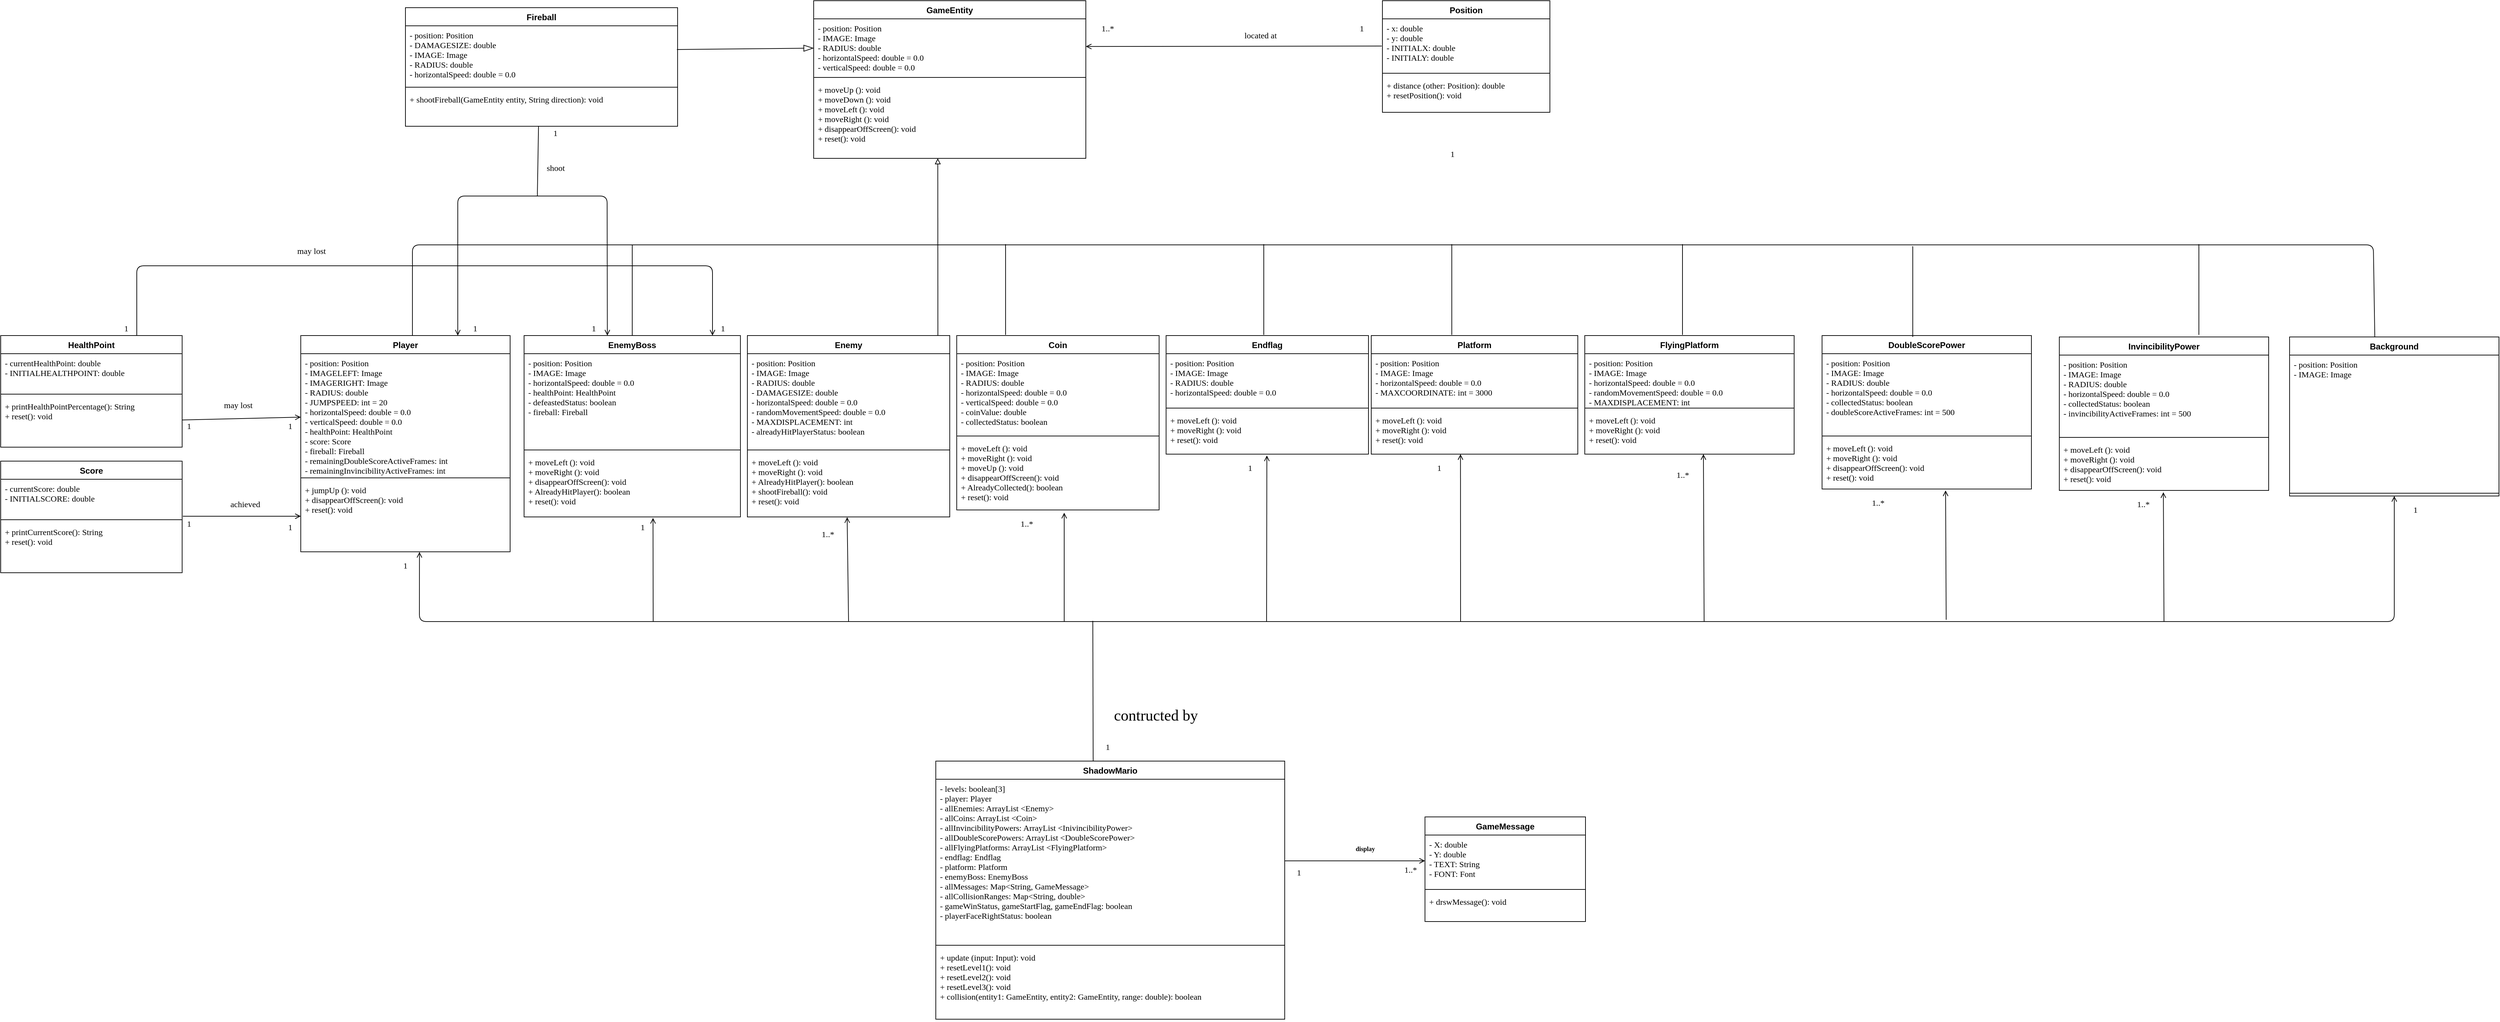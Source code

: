 <mxfile version="14.1.8" type="device"><diagram id="-mJ5YfiWxgJc3OLGMsFp" name="Page-1"><mxGraphModel dx="2632" dy="834" grid="1" gridSize="10" guides="1" tooltips="1" connect="1" arrows="1" fold="1" page="1" pageScale="1" pageWidth="1169" pageHeight="827" math="0" shadow="0"><root><mxCell id="0"/><mxCell id="1" parent="0"/><mxCell id="X6vkYSAIdPkW2gtY7V45-15" value="Player" style="swimlane;fontStyle=1;align=center;verticalAlign=top;childLayout=stackLayout;horizontal=1;startSize=26;horizontalStack=0;resizeParent=1;resizeParentMax=0;resizeLast=0;collapsible=1;marginBottom=0;" vertex="1" parent="1"><mxGeometry x="-20" y="480" width="300" height="310" as="geometry"/></mxCell><mxCell id="X6vkYSAIdPkW2gtY7V45-16" value="- position: Position&#10;- IMAGELEFT: Image&#10;- IMAGERIGHT: Image&#10;- RADIUS: double&#10;- JUMPSPEED: int = 20&#10;- horizontalSpeed: double = 0.0&#10;- verticalSpeed: double = 0.0&#10;- healthPoint: HealthPoint&#10;- score: Score&#10;- fireball: Fireball&#10;- remainingDoubleScoreActiveFrames: int&#10;- remainingInvincibilityActiveFrames: int" style="text;strokeColor=none;fillColor=none;align=left;verticalAlign=top;spacingLeft=4;spacingRight=4;overflow=hidden;rotatable=0;points=[[0,0.5],[1,0.5]];portConstraint=eastwest;fontFamily=Verdana;" vertex="1" parent="X6vkYSAIdPkW2gtY7V45-15"><mxGeometry y="26" width="300" height="174" as="geometry"/></mxCell><mxCell id="X6vkYSAIdPkW2gtY7V45-17" value="" style="line;strokeWidth=1;fillColor=none;align=left;verticalAlign=middle;spacingTop=-1;spacingLeft=3;spacingRight=3;rotatable=0;labelPosition=right;points=[];portConstraint=eastwest;" vertex="1" parent="X6vkYSAIdPkW2gtY7V45-15"><mxGeometry y="200" width="300" height="8" as="geometry"/></mxCell><mxCell id="X6vkYSAIdPkW2gtY7V45-18" value="+ jumpUp (): void&#10;+ disappearOffScreen(): void&#10;+ reset(): void" style="text;strokeColor=none;fillColor=none;align=left;verticalAlign=top;spacingLeft=4;spacingRight=4;overflow=hidden;rotatable=0;points=[[0,0.5],[1,0.5]];portConstraint=eastwest;fontFamily=Verdana;" vertex="1" parent="X6vkYSAIdPkW2gtY7V45-15"><mxGeometry y="208" width="300" height="102" as="geometry"/></mxCell><mxCell id="X6vkYSAIdPkW2gtY7V45-2" value="Position" style="swimlane;fontStyle=1;align=center;verticalAlign=top;childLayout=stackLayout;horizontal=1;startSize=26;horizontalStack=0;resizeParent=1;resizeParentMax=0;resizeLast=0;collapsible=1;marginBottom=0;" vertex="1" parent="1"><mxGeometry x="1530" width="240" height="160" as="geometry"/></mxCell><mxCell id="X6vkYSAIdPkW2gtY7V45-3" value="- x: double&#10;- y: double&#10;- INITIALX: double&#10;- INITIALY: double&#10;" style="text;strokeColor=none;fillColor=none;align=left;verticalAlign=top;spacingLeft=4;spacingRight=4;overflow=hidden;rotatable=0;points=[[0,0.5],[1,0.5]];portConstraint=eastwest;fontFamily=Verdana;" vertex="1" parent="X6vkYSAIdPkW2gtY7V45-2"><mxGeometry y="26" width="240" height="74" as="geometry"/></mxCell><mxCell id="X6vkYSAIdPkW2gtY7V45-4" value="" style="line;strokeWidth=1;fillColor=none;align=left;verticalAlign=middle;spacingTop=-1;spacingLeft=3;spacingRight=3;rotatable=0;labelPosition=right;points=[];portConstraint=eastwest;" vertex="1" parent="X6vkYSAIdPkW2gtY7V45-2"><mxGeometry y="100" width="240" height="8" as="geometry"/></mxCell><mxCell id="X6vkYSAIdPkW2gtY7V45-5" value="+ distance (other: Position): double&#10;+ resetPosition(): void" style="text;strokeColor=none;fillColor=none;align=left;verticalAlign=top;spacingLeft=4;spacingRight=4;overflow=hidden;rotatable=0;points=[[0,0.5],[1,0.5]];portConstraint=eastwest;fontFamily=Verdana;" vertex="1" parent="X6vkYSAIdPkW2gtY7V45-2"><mxGeometry y="108" width="240" height="52" as="geometry"/></mxCell><mxCell id="X6vkYSAIdPkW2gtY7V45-10" value="GameEntity" style="swimlane;fontStyle=1;align=center;verticalAlign=top;childLayout=stackLayout;horizontal=1;startSize=26;horizontalStack=0;resizeParent=1;resizeParentMax=0;resizeLast=0;collapsible=1;marginBottom=0;" vertex="1" parent="1"><mxGeometry x="715" width="390" height="226" as="geometry"/></mxCell><mxCell id="X6vkYSAIdPkW2gtY7V45-11" value="- position: Position&#10;- IMAGE: Image&#10;- RADIUS: double&#10;- horizontalSpeed: double = 0.0&#10;- verticalSpeed: double = 0.0&#10;&#10;" style="text;strokeColor=none;fillColor=none;align=left;verticalAlign=top;spacingLeft=4;spacingRight=4;overflow=hidden;rotatable=0;points=[[0,0.5],[1,0.5]];portConstraint=eastwest;fontFamily=Verdana;" vertex="1" parent="X6vkYSAIdPkW2gtY7V45-10"><mxGeometry y="26" width="390" height="80" as="geometry"/></mxCell><mxCell id="X6vkYSAIdPkW2gtY7V45-12" value="" style="line;strokeWidth=1;fillColor=none;align=left;verticalAlign=middle;spacingTop=-1;spacingLeft=3;spacingRight=3;rotatable=0;labelPosition=right;points=[];portConstraint=eastwest;" vertex="1" parent="X6vkYSAIdPkW2gtY7V45-10"><mxGeometry y="106" width="390" height="8" as="geometry"/></mxCell><mxCell id="X6vkYSAIdPkW2gtY7V45-13" value="+ moveUp (): void&#10;+ moveDown (): void&#10;+ moveLeft (): void&#10;+ moveRight (): void&#10;+ disappearOffScreen(): void&#10;+ reset(): void" style="text;strokeColor=none;fillColor=none;align=left;verticalAlign=top;spacingLeft=4;spacingRight=4;overflow=hidden;rotatable=0;points=[[0,0.5],[1,0.5]];portConstraint=eastwest;fontFamily=Verdana;" vertex="1" parent="X6vkYSAIdPkW2gtY7V45-10"><mxGeometry y="114" width="390" height="112" as="geometry"/></mxCell><mxCell id="X6vkYSAIdPkW2gtY7V45-19" value="Enemy" style="swimlane;fontStyle=1;align=center;verticalAlign=top;childLayout=stackLayout;horizontal=1;startSize=26;horizontalStack=0;resizeParent=1;resizeParentMax=0;resizeLast=0;collapsible=1;marginBottom=0;" vertex="1" parent="1"><mxGeometry x="620" y="480" width="290" height="260" as="geometry"/></mxCell><mxCell id="X6vkYSAIdPkW2gtY7V45-20" value="- position: Position&#10;- IMAGE: Image&#10;- RADIUS: double&#10;- DAMAGESIZE: double&#10;- horizontalSpeed: double = 0.0&#10;- randomMovementSpeed: double = 0.0&#10;- MAXDISPLACEMENT: int&#10;- alreadyHitPlayerStatus: boolean" style="text;strokeColor=none;fillColor=none;align=left;verticalAlign=top;spacingLeft=4;spacingRight=4;overflow=hidden;rotatable=0;points=[[0,0.5],[1,0.5]];portConstraint=eastwest;fontFamily=Verdana;" vertex="1" parent="X6vkYSAIdPkW2gtY7V45-19"><mxGeometry y="26" width="290" height="134" as="geometry"/></mxCell><mxCell id="X6vkYSAIdPkW2gtY7V45-21" value="" style="line;strokeWidth=1;fillColor=none;align=left;verticalAlign=middle;spacingTop=-1;spacingLeft=3;spacingRight=3;rotatable=0;labelPosition=right;points=[];portConstraint=eastwest;" vertex="1" parent="X6vkYSAIdPkW2gtY7V45-19"><mxGeometry y="160" width="290" height="8" as="geometry"/></mxCell><mxCell id="X6vkYSAIdPkW2gtY7V45-22" value="+ moveLeft (): void&#10;+ moveRight (): void&#10;+ AlreadyHitPlayer(): boolean&#10;+ shootFireball(): void&#10;+ reset(): void" style="text;strokeColor=none;fillColor=none;align=left;verticalAlign=top;spacingLeft=4;spacingRight=4;overflow=hidden;rotatable=0;points=[[0,0.5],[1,0.5]];portConstraint=eastwest;fontFamily=Verdana;" vertex="1" parent="X6vkYSAIdPkW2gtY7V45-19"><mxGeometry y="168" width="290" height="92" as="geometry"/></mxCell><mxCell id="X6vkYSAIdPkW2gtY7V45-26" value="ShadowMario" style="swimlane;fontStyle=1;align=center;verticalAlign=top;childLayout=stackLayout;horizontal=1;startSize=26;horizontalStack=0;resizeParent=1;resizeParentMax=0;resizeLast=0;collapsible=1;marginBottom=0;" vertex="1" parent="1"><mxGeometry x="890" y="1090" width="500" height="370" as="geometry"/></mxCell><mxCell id="X6vkYSAIdPkW2gtY7V45-27" value="- levels: boolean[3]&#10;- player: Player&#10;- allEnemies: ArrayList &lt;Enemy&gt;&#10;- allCoins: ArrayList &lt;Coin&gt;&#10;- allInvincibilityPowers: ArrayList &lt;InivincibilityPower&gt;&#10;- allDoubleScorePowers: ArrayList &lt;DoubleScorePower&gt;&#10;- allFlyingPlatforms: ArrayList &lt;FlyingPlatform&gt;&#10;- endflag: Endflag&#10;- platform: Platform&#10;- enemyBoss: EnemyBoss&#10;- allMessages: Map&lt;String, GameMessage&gt;&#10;- allCollisionRanges: Map&lt;String, double&gt;&#10;- gameWinStatus, gameStartFlag, gameEndFlag: boolean&#10;- playerFaceRightStatus: boolean&#10;&#10;" style="text;strokeColor=none;fillColor=none;align=left;verticalAlign=top;spacingLeft=4;spacingRight=4;overflow=hidden;rotatable=0;points=[[0,0.5],[1,0.5]];portConstraint=eastwest;fontFamily=Verdana;" vertex="1" parent="X6vkYSAIdPkW2gtY7V45-26"><mxGeometry y="26" width="500" height="234" as="geometry"/></mxCell><mxCell id="X6vkYSAIdPkW2gtY7V45-28" value="" style="line;strokeWidth=1;fillColor=none;align=left;verticalAlign=middle;spacingTop=-1;spacingLeft=3;spacingRight=3;rotatable=0;labelPosition=right;points=[];portConstraint=eastwest;" vertex="1" parent="X6vkYSAIdPkW2gtY7V45-26"><mxGeometry y="260" width="500" height="8" as="geometry"/></mxCell><mxCell id="X6vkYSAIdPkW2gtY7V45-29" value="+ update (input: Input): void&#10;+ resetLevel1(): void&#10;+ resetLevel2(): void&#10;+ resetLevel3(): void&#10;+ collision(entity1: GameEntity, entity2: GameEntity, range: double): boolean" style="text;strokeColor=none;fillColor=none;align=left;verticalAlign=top;spacingLeft=4;spacingRight=4;overflow=hidden;rotatable=0;points=[[0,0.5],[1,0.5]];portConstraint=eastwest;fontFamily=Verdana;" vertex="1" parent="X6vkYSAIdPkW2gtY7V45-26"><mxGeometry y="268" width="500" height="102" as="geometry"/></mxCell><mxCell id="X6vkYSAIdPkW2gtY7V45-40" value="located at" style="text;html=1;align=center;verticalAlign=middle;resizable=0;points=[];autosize=1;fontFamily=Verdana;" vertex="1" parent="1"><mxGeometry x="1320" y="40" width="70" height="20" as="geometry"/></mxCell><mxCell id="X6vkYSAIdPkW2gtY7V45-46" value="" style="group" vertex="1" connectable="0" parent="1"><mxGeometry x="715" y="745" width="49" height="30" as="geometry"/></mxCell><mxCell id="X6vkYSAIdPkW2gtY7V45-45" value="1..*" style="text;html=1;align=center;verticalAlign=middle;resizable=0;points=[];autosize=1;fontFamily=Verdana;" vertex="1" parent="X6vkYSAIdPkW2gtY7V45-46"><mxGeometry y="10" width="40" height="20" as="geometry"/></mxCell><mxCell id="X6vkYSAIdPkW2gtY7V45-47" value="contructed by" style="text;html=1;align=center;verticalAlign=middle;resizable=0;points=[];autosize=1;fontFamily=Verdana;fontSize=22;" vertex="1" parent="1"><mxGeometry x="1120" y="1010" width="170" height="30" as="geometry"/></mxCell><mxCell id="X6vkYSAIdPkW2gtY7V45-48" value="Coin" style="swimlane;fontStyle=1;align=center;verticalAlign=top;childLayout=stackLayout;horizontal=1;startSize=26;horizontalStack=0;resizeParent=1;resizeParentMax=0;resizeLast=0;collapsible=1;marginBottom=0;" vertex="1" parent="1"><mxGeometry x="920" y="480" width="290" height="250" as="geometry"/></mxCell><mxCell id="X6vkYSAIdPkW2gtY7V45-49" value="- position: Position&#10;- IMAGE: Image&#10;- RADIUS: double&#10;- horizontalSpeed: double = 0.0&#10;- verticalSpeed: double = 0.0&#10;- coinValue: double&#10;- collectedStatus: boolean" style="text;strokeColor=none;fillColor=none;align=left;verticalAlign=top;spacingLeft=4;spacingRight=4;overflow=hidden;rotatable=0;points=[[0,0.5],[1,0.5]];portConstraint=eastwest;fontFamily=Verdana;" vertex="1" parent="X6vkYSAIdPkW2gtY7V45-48"><mxGeometry y="26" width="290" height="114" as="geometry"/></mxCell><mxCell id="X6vkYSAIdPkW2gtY7V45-50" value="" style="line;strokeWidth=1;fillColor=none;align=left;verticalAlign=middle;spacingTop=-1;spacingLeft=3;spacingRight=3;rotatable=0;labelPosition=right;points=[];portConstraint=eastwest;" vertex="1" parent="X6vkYSAIdPkW2gtY7V45-48"><mxGeometry y="140" width="290" height="8" as="geometry"/></mxCell><mxCell id="X6vkYSAIdPkW2gtY7V45-51" value="+ moveLeft (): void&#10;+ moveRight (): void&#10;+ moveUp (): void&#10;+ disappearOffScreen(): void&#10;+ AlreadyCollected(): boolean&#10;+ reset(): void" style="text;strokeColor=none;fillColor=none;align=left;verticalAlign=top;spacingLeft=4;spacingRight=4;overflow=hidden;rotatable=0;points=[[0,0.5],[1,0.5]];portConstraint=eastwest;fontFamily=Verdana;" vertex="1" parent="X6vkYSAIdPkW2gtY7V45-48"><mxGeometry y="148" width="290" height="102" as="geometry"/></mxCell><mxCell id="X6vkYSAIdPkW2gtY7V45-14" value="" style="endArrow=open;html=1;fontFamily=Verdana;horizontal=1;endFill=0;startArrow=none;startFill=0;" edge="1" parent="1" target="X6vkYSAIdPkW2gtY7V45-11"><mxGeometry width="50" height="50" relative="1" as="geometry"><mxPoint x="1529" y="65" as="sourcePoint"/><mxPoint x="1159" y="360" as="targetPoint"/></mxGeometry></mxCell><mxCell id="X6vkYSAIdPkW2gtY7V45-53" value="Endflag" style="swimlane;fontStyle=1;align=center;verticalAlign=top;childLayout=stackLayout;horizontal=1;startSize=26;horizontalStack=0;resizeParent=1;resizeParentMax=0;resizeLast=0;collapsible=1;marginBottom=0;" vertex="1" parent="1"><mxGeometry x="1220" y="480" width="290" height="170" as="geometry"/></mxCell><mxCell id="X6vkYSAIdPkW2gtY7V45-54" value="- position: Position&#10;- IMAGE: Image&#10;- RADIUS: double&#10;- horizontalSpeed: double = 0.0" style="text;strokeColor=none;fillColor=none;align=left;verticalAlign=top;spacingLeft=4;spacingRight=4;overflow=hidden;rotatable=0;points=[[0,0.5],[1,0.5]];portConstraint=eastwest;fontFamily=Verdana;" vertex="1" parent="X6vkYSAIdPkW2gtY7V45-53"><mxGeometry y="26" width="290" height="74" as="geometry"/></mxCell><mxCell id="X6vkYSAIdPkW2gtY7V45-55" value="" style="line;strokeWidth=1;fillColor=none;align=left;verticalAlign=middle;spacingTop=-1;spacingLeft=3;spacingRight=3;rotatable=0;labelPosition=right;points=[];portConstraint=eastwest;" vertex="1" parent="X6vkYSAIdPkW2gtY7V45-53"><mxGeometry y="100" width="290" height="8" as="geometry"/></mxCell><mxCell id="X6vkYSAIdPkW2gtY7V45-56" value="+ moveLeft (): void&#10;+ moveRight (): void&#10;+ reset(): void" style="text;strokeColor=none;fillColor=none;align=left;verticalAlign=top;spacingLeft=4;spacingRight=4;overflow=hidden;rotatable=0;points=[[0,0.5],[1,0.5]];portConstraint=eastwest;fontFamily=Verdana;" vertex="1" parent="X6vkYSAIdPkW2gtY7V45-53"><mxGeometry y="108" width="290" height="62" as="geometry"/></mxCell><mxCell id="X6vkYSAIdPkW2gtY7V45-58" value="Platform" style="swimlane;fontStyle=1;align=center;verticalAlign=top;childLayout=stackLayout;horizontal=1;startSize=26;horizontalStack=0;resizeParent=1;resizeParentMax=0;resizeLast=0;collapsible=1;marginBottom=0;" vertex="1" parent="1"><mxGeometry x="1514" y="480" width="296" height="170" as="geometry"/></mxCell><mxCell id="X6vkYSAIdPkW2gtY7V45-59" value="- position: Position&#10;- IMAGE: Image&#10;- horizontalSpeed: double = 0.0&#10;- MAXCOORDINATE: int = 3000&#10;" style="text;strokeColor=none;fillColor=none;align=left;verticalAlign=top;spacingLeft=4;spacingRight=4;overflow=hidden;rotatable=0;points=[[0,0.5],[1,0.5]];portConstraint=eastwest;fontFamily=Verdana;" vertex="1" parent="X6vkYSAIdPkW2gtY7V45-58"><mxGeometry y="26" width="296" height="74" as="geometry"/></mxCell><mxCell id="X6vkYSAIdPkW2gtY7V45-60" value="" style="line;strokeWidth=1;fillColor=none;align=left;verticalAlign=middle;spacingTop=-1;spacingLeft=3;spacingRight=3;rotatable=0;labelPosition=right;points=[];portConstraint=eastwest;" vertex="1" parent="X6vkYSAIdPkW2gtY7V45-58"><mxGeometry y="100" width="296" height="8" as="geometry"/></mxCell><mxCell id="X6vkYSAIdPkW2gtY7V45-61" value="+ moveLeft (): void&#10;+ moveRight (): void&#10;+ reset(): void" style="text;strokeColor=none;fillColor=none;align=left;verticalAlign=top;spacingLeft=4;spacingRight=4;overflow=hidden;rotatable=0;points=[[0,0.5],[1,0.5]];portConstraint=eastwest;fontFamily=Verdana;" vertex="1" parent="X6vkYSAIdPkW2gtY7V45-58"><mxGeometry y="108" width="296" height="62" as="geometry"/></mxCell><mxCell id="X6vkYSAIdPkW2gtY7V45-64" value="FlyingPlatform" style="swimlane;fontStyle=1;align=center;verticalAlign=top;childLayout=stackLayout;horizontal=1;startSize=26;horizontalStack=0;resizeParent=1;resizeParentMax=0;resizeLast=0;collapsible=1;marginBottom=0;" vertex="1" parent="1"><mxGeometry x="1820" y="480" width="300" height="170" as="geometry"/></mxCell><mxCell id="X6vkYSAIdPkW2gtY7V45-65" value="- position: Position&#10;- IMAGE: Image&#10;- horizontalSpeed: double = 0.0&#10;- randomMovementSpeed: double = 0.0&#10;- MAXDISPLACEMENT: int" style="text;strokeColor=none;fillColor=none;align=left;verticalAlign=top;spacingLeft=4;spacingRight=4;overflow=hidden;rotatable=0;points=[[0,0.5],[1,0.5]];portConstraint=eastwest;fontFamily=Verdana;" vertex="1" parent="X6vkYSAIdPkW2gtY7V45-64"><mxGeometry y="26" width="300" height="74" as="geometry"/></mxCell><mxCell id="X6vkYSAIdPkW2gtY7V45-66" value="" style="line;strokeWidth=1;fillColor=none;align=left;verticalAlign=middle;spacingTop=-1;spacingLeft=3;spacingRight=3;rotatable=0;labelPosition=right;points=[];portConstraint=eastwest;" vertex="1" parent="X6vkYSAIdPkW2gtY7V45-64"><mxGeometry y="100" width="300" height="8" as="geometry"/></mxCell><mxCell id="X6vkYSAIdPkW2gtY7V45-67" value="+ moveLeft (): void&#10;+ moveRight (): void&#10;+ reset(): void" style="text;strokeColor=none;fillColor=none;align=left;verticalAlign=top;spacingLeft=4;spacingRight=4;overflow=hidden;rotatable=0;points=[[0,0.5],[1,0.5]];portConstraint=eastwest;fontFamily=Verdana;" vertex="1" parent="X6vkYSAIdPkW2gtY7V45-64"><mxGeometry y="108" width="300" height="62" as="geometry"/></mxCell><mxCell id="X6vkYSAIdPkW2gtY7V45-70" value="" style="endArrow=open;html=1;fontFamily=Verdana;endFill=0;" edge="1" parent="1"><mxGeometry width="50" height="50" relative="1" as="geometry"><mxPoint x="1074" y="890" as="sourcePoint"/><mxPoint x="1074" y="734" as="targetPoint"/></mxGeometry></mxCell><mxCell id="X6vkYSAIdPkW2gtY7V45-71" value="" style="group" vertex="1" connectable="0" parent="1"><mxGeometry x="1000" y="730" width="49" height="30" as="geometry"/></mxCell><mxCell id="X6vkYSAIdPkW2gtY7V45-73" value="1..*" style="text;html=1;align=center;verticalAlign=middle;resizable=0;points=[];autosize=1;fontFamily=Verdana;" vertex="1" parent="X6vkYSAIdPkW2gtY7V45-71"><mxGeometry y="10" width="40" height="20" as="geometry"/></mxCell><mxCell id="X6vkYSAIdPkW2gtY7V45-74" value="" style="endArrow=open;html=1;fontFamily=Verdana;endFill=0;entryX=0.498;entryY=1.03;entryDx=0;entryDy=0;entryPerimeter=0;" edge="1" parent="1" target="X6vkYSAIdPkW2gtY7V45-56"><mxGeometry width="50" height="50" relative="1" as="geometry"><mxPoint x="1364" y="890" as="sourcePoint"/><mxPoint x="1076.5" y="672.55" as="targetPoint"/></mxGeometry></mxCell><mxCell id="X6vkYSAIdPkW2gtY7V45-75" value="" style="group" vertex="1" connectable="0" parent="1"><mxGeometry x="1320" y="650" width="49" height="30" as="geometry"/></mxCell><mxCell id="X6vkYSAIdPkW2gtY7V45-76" value="1" style="text;html=1;align=center;verticalAlign=middle;resizable=0;points=[];autosize=1;fontFamily=Verdana;" vertex="1" parent="X6vkYSAIdPkW2gtY7V45-75"><mxGeometry x="10" y="10" width="20" height="20" as="geometry"/></mxCell><mxCell id="X6vkYSAIdPkW2gtY7V45-77" value="" style="endArrow=open;html=1;fontFamily=Verdana;endFill=0;entryX=0.432;entryY=1;entryDx=0;entryDy=0;entryPerimeter=0;" edge="1" parent="1" target="X6vkYSAIdPkW2gtY7V45-61"><mxGeometry width="50" height="50" relative="1" as="geometry"><mxPoint x="1642" y="890" as="sourcePoint"/><mxPoint x="1630" y="640" as="targetPoint"/></mxGeometry></mxCell><mxCell id="X6vkYSAIdPkW2gtY7V45-78" value="" style="group" vertex="1" connectable="0" parent="1"><mxGeometry x="1591" y="650" width="49" height="30" as="geometry"/></mxCell><mxCell id="X6vkYSAIdPkW2gtY7V45-79" value="1" style="text;html=1;align=center;verticalAlign=middle;resizable=0;points=[];autosize=1;fontFamily=Verdana;" vertex="1" parent="X6vkYSAIdPkW2gtY7V45-78"><mxGeometry x="10" y="10" width="20" height="20" as="geometry"/></mxCell><mxCell id="X6vkYSAIdPkW2gtY7V45-81" value="" style="group" vertex="1" connectable="0" parent="1"><mxGeometry x="1940" y="660" width="49" height="30" as="geometry"/></mxCell><mxCell id="X6vkYSAIdPkW2gtY7V45-82" value="1..*" style="text;html=1;align=center;verticalAlign=middle;resizable=0;points=[];autosize=1;fontFamily=Verdana;" vertex="1" parent="X6vkYSAIdPkW2gtY7V45-81"><mxGeometry y="10" width="40" height="20" as="geometry"/></mxCell><mxCell id="X6vkYSAIdPkW2gtY7V45-83" value="HealthPoint" style="swimlane;fontStyle=1;align=center;verticalAlign=top;childLayout=stackLayout;horizontal=1;startSize=26;horizontalStack=0;resizeParent=1;resizeParentMax=0;resizeLast=0;collapsible=1;marginBottom=0;" vertex="1" parent="1"><mxGeometry x="-450" y="480" width="260" height="160" as="geometry"/></mxCell><mxCell id="X6vkYSAIdPkW2gtY7V45-84" value="- currentHealthPoint: double&#10;- INITIALHEALTHPOINT: double" style="text;strokeColor=none;fillColor=none;align=left;verticalAlign=top;spacingLeft=4;spacingRight=4;overflow=hidden;rotatable=0;points=[[0,0.5],[1,0.5]];portConstraint=eastwest;fontFamily=Verdana;" vertex="1" parent="X6vkYSAIdPkW2gtY7V45-83"><mxGeometry y="26" width="260" height="54" as="geometry"/></mxCell><mxCell id="X6vkYSAIdPkW2gtY7V45-85" value="" style="line;strokeWidth=1;fillColor=none;align=left;verticalAlign=middle;spacingTop=-1;spacingLeft=3;spacingRight=3;rotatable=0;labelPosition=right;points=[];portConstraint=eastwest;" vertex="1" parent="X6vkYSAIdPkW2gtY7V45-83"><mxGeometry y="80" width="260" height="8" as="geometry"/></mxCell><mxCell id="X6vkYSAIdPkW2gtY7V45-86" value="+ printHealthPointPercentage(): String&#10;+ reset(): void" style="text;strokeColor=none;fillColor=none;align=left;verticalAlign=top;spacingLeft=4;spacingRight=4;overflow=hidden;rotatable=0;points=[[0,0.5],[1,0.5]];portConstraint=eastwest;fontFamily=Verdana;" vertex="1" parent="X6vkYSAIdPkW2gtY7V45-83"><mxGeometry y="88" width="260" height="72" as="geometry"/></mxCell><mxCell id="X6vkYSAIdPkW2gtY7V45-87" value="" style="endArrow=open;html=1;fontFamily=Verdana;horizontal=1;endFill=0;startArrow=none;startFill=0;" edge="1" parent="1" source="X6vkYSAIdPkW2gtY7V45-86"><mxGeometry width="50" height="50" relative="1" as="geometry"><mxPoint x="-178" y="593" as="sourcePoint"/><mxPoint x="-20" y="597" as="targetPoint"/></mxGeometry></mxCell><mxCell id="X6vkYSAIdPkW2gtY7V45-42" value="1" style="text;html=1;strokeColor=none;fillColor=none;align=center;verticalAlign=middle;whiteSpace=wrap;rounded=0;fontFamily=Verdana;" vertex="1" parent="1"><mxGeometry x="110" y="800" width="40" height="20" as="geometry"/></mxCell><mxCell id="X6vkYSAIdPkW2gtY7V45-88" value="1" style="text;html=1;strokeColor=none;fillColor=none;align=center;verticalAlign=middle;whiteSpace=wrap;rounded=0;fontFamily=Verdana;" vertex="1" parent="1"><mxGeometry x="-200" y="600" width="40" height="20" as="geometry"/></mxCell><mxCell id="X6vkYSAIdPkW2gtY7V45-89" value="1" style="text;html=1;strokeColor=none;fillColor=none;align=center;verticalAlign=middle;whiteSpace=wrap;rounded=0;fontFamily=Verdana;" vertex="1" parent="1"><mxGeometry x="-55" y="600" width="40" height="20" as="geometry"/></mxCell><mxCell id="X6vkYSAIdPkW2gtY7V45-91" value="achieved" style="text;html=1;align=center;verticalAlign=middle;resizable=0;points=[];autosize=1;fontFamily=Verdana;" vertex="1" parent="1"><mxGeometry x="-135" y="712" width="70" height="20" as="geometry"/></mxCell><mxCell id="X6vkYSAIdPkW2gtY7V45-92" value="Score" style="swimlane;fontStyle=1;align=center;verticalAlign=top;childLayout=stackLayout;horizontal=1;startSize=26;horizontalStack=0;resizeParent=1;resizeParentMax=0;resizeLast=0;collapsible=1;marginBottom=0;" vertex="1" parent="1"><mxGeometry x="-450" y="660" width="260" height="160" as="geometry"/></mxCell><mxCell id="X6vkYSAIdPkW2gtY7V45-93" value="- currentScore: double&#10;- INITIALSCORE: double" style="text;strokeColor=none;fillColor=none;align=left;verticalAlign=top;spacingLeft=4;spacingRight=4;overflow=hidden;rotatable=0;points=[[0,0.5],[1,0.5]];portConstraint=eastwest;fontFamily=Verdana;" vertex="1" parent="X6vkYSAIdPkW2gtY7V45-92"><mxGeometry y="26" width="260" height="54" as="geometry"/></mxCell><mxCell id="X6vkYSAIdPkW2gtY7V45-94" value="" style="line;strokeWidth=1;fillColor=none;align=left;verticalAlign=middle;spacingTop=-1;spacingLeft=3;spacingRight=3;rotatable=0;labelPosition=right;points=[];portConstraint=eastwest;" vertex="1" parent="X6vkYSAIdPkW2gtY7V45-92"><mxGeometry y="80" width="260" height="8" as="geometry"/></mxCell><mxCell id="X6vkYSAIdPkW2gtY7V45-95" value="+ printCurrentScore(): String&#10;+ reset(): void" style="text;strokeColor=none;fillColor=none;align=left;verticalAlign=top;spacingLeft=4;spacingRight=4;overflow=hidden;rotatable=0;points=[[0,0.5],[1,0.5]];portConstraint=eastwest;fontFamily=Verdana;" vertex="1" parent="X6vkYSAIdPkW2gtY7V45-92"><mxGeometry y="88" width="260" height="72" as="geometry"/></mxCell><mxCell id="X6vkYSAIdPkW2gtY7V45-97" value="1" style="text;html=1;strokeColor=none;fillColor=none;align=center;verticalAlign=middle;whiteSpace=wrap;rounded=0;fontFamily=Verdana;" vertex="1" parent="1"><mxGeometry x="-200" y="740" width="40" height="20" as="geometry"/></mxCell><mxCell id="X6vkYSAIdPkW2gtY7V45-99" value="EnemyBoss" style="swimlane;fontStyle=1;align=center;verticalAlign=top;childLayout=stackLayout;horizontal=1;startSize=26;horizontalStack=0;resizeParent=1;resizeParentMax=0;resizeLast=0;collapsible=1;marginBottom=0;" vertex="1" parent="1"><mxGeometry x="300" y="480" width="310" height="260" as="geometry"/></mxCell><mxCell id="X6vkYSAIdPkW2gtY7V45-100" value="- position: Position&#10;- IMAGE: Image&#10;- horizontalSpeed: double = 0.0&#10;- healthPoint: HealthPoint&#10;- defeastedStatus: boolean&#10;- fireball: Fireball" style="text;strokeColor=none;fillColor=none;align=left;verticalAlign=top;spacingLeft=4;spacingRight=4;overflow=hidden;rotatable=0;points=[[0,0.5],[1,0.5]];portConstraint=eastwest;fontFamily=Verdana;" vertex="1" parent="X6vkYSAIdPkW2gtY7V45-99"><mxGeometry y="26" width="310" height="134" as="geometry"/></mxCell><mxCell id="X6vkYSAIdPkW2gtY7V45-101" value="" style="line;strokeWidth=1;fillColor=none;align=left;verticalAlign=middle;spacingTop=-1;spacingLeft=3;spacingRight=3;rotatable=0;labelPosition=right;points=[];portConstraint=eastwest;" vertex="1" parent="X6vkYSAIdPkW2gtY7V45-99"><mxGeometry y="160" width="310" height="8" as="geometry"/></mxCell><mxCell id="X6vkYSAIdPkW2gtY7V45-102" value="+ moveLeft (): void&#10;+ moveRight (): void&#10;+ disappearOffScreen(): void&#10;+ AlreadyHitPlayer(): boolean&#10;+ reset(): void" style="text;strokeColor=none;fillColor=none;align=left;verticalAlign=top;spacingLeft=4;spacingRight=4;overflow=hidden;rotatable=0;points=[[0,0.5],[1,0.5]];portConstraint=eastwest;fontFamily=Verdana;" vertex="1" parent="X6vkYSAIdPkW2gtY7V45-99"><mxGeometry y="168" width="310" height="92" as="geometry"/></mxCell><mxCell id="X6vkYSAIdPkW2gtY7V45-109" value="" style="endArrow=open;html=1;fontFamily=Verdana;entryX=0.596;entryY=1.015;entryDx=0;entryDy=0;entryPerimeter=0;endFill=0;" edge="1" parent="1" target="X6vkYSAIdPkW2gtY7V45-102"><mxGeometry width="50" height="50" relative="1" as="geometry"><mxPoint x="485" y="890" as="sourcePoint"/><mxPoint x="570" y="660" as="targetPoint"/></mxGeometry></mxCell><mxCell id="X6vkYSAIdPkW2gtY7V45-110" value="1" style="text;html=1;strokeColor=none;fillColor=none;align=center;verticalAlign=middle;whiteSpace=wrap;rounded=0;fontFamily=Verdana;" vertex="1" parent="1"><mxGeometry x="450" y="745" width="40" height="20" as="geometry"/></mxCell><mxCell id="X6vkYSAIdPkW2gtY7V45-112" value="" style="endArrow=open;html=1;fontFamily=Verdana;horizontal=1;endFill=0;startArrow=none;startFill=0;entryX=0.385;entryY=0;entryDx=0;entryDy=0;entryPerimeter=0;strokeWidth=1;" edge="1" parent="1" target="X6vkYSAIdPkW2gtY7V45-99"><mxGeometry width="50" height="50" relative="1" as="geometry"><mxPoint x="320" y="280" as="sourcePoint"/><mxPoint x="180" y="490" as="targetPoint"/><Array as="points"><mxPoint x="419" y="280"/></Array></mxGeometry></mxCell><mxCell id="X6vkYSAIdPkW2gtY7V45-120" value="" style="endArrow=open;html=1;fontFamily=Verdana;horizontal=1;endFill=0;startArrow=none;startFill=0;exitX=0.75;exitY=0;exitDx=0;exitDy=0;" edge="1" parent="1" source="X6vkYSAIdPkW2gtY7V45-83"><mxGeometry width="50" height="50" relative="1" as="geometry"><mxPoint x="-100.26" y="461.134" as="sourcePoint"/><mxPoint x="570" y="480" as="targetPoint"/><Array as="points"><mxPoint x="-255" y="380"/><mxPoint x="570" y="380"/></Array></mxGeometry></mxCell><mxCell id="X6vkYSAIdPkW2gtY7V45-121" value="1" style="text;html=1;strokeColor=none;fillColor=none;align=center;verticalAlign=middle;whiteSpace=wrap;rounded=0;fontFamily=Verdana;" vertex="1" parent="1"><mxGeometry x="-290" y="460" width="40" height="20" as="geometry"/></mxCell><mxCell id="X6vkYSAIdPkW2gtY7V45-123" value="DoubleScorePower" style="swimlane;fontStyle=1;align=center;verticalAlign=top;childLayout=stackLayout;horizontal=1;startSize=26;horizontalStack=0;resizeParent=1;resizeParentMax=0;resizeLast=0;collapsible=1;marginBottom=0;" vertex="1" parent="1"><mxGeometry x="2160" y="480" width="300" height="220" as="geometry"/></mxCell><mxCell id="X6vkYSAIdPkW2gtY7V45-124" value="- position: Position&#10;- IMAGE: Image&#10;- RADIUS: double&#10;- horizontalSpeed: double = 0.0&#10;- collectedStatus: boolean&#10;- doubleScoreActiveFrames: int = 500" style="text;strokeColor=none;fillColor=none;align=left;verticalAlign=top;spacingLeft=4;spacingRight=4;overflow=hidden;rotatable=0;points=[[0,0.5],[1,0.5]];portConstraint=eastwest;fontFamily=Verdana;" vertex="1" parent="X6vkYSAIdPkW2gtY7V45-123"><mxGeometry y="26" width="300" height="114" as="geometry"/></mxCell><mxCell id="X6vkYSAIdPkW2gtY7V45-125" value="" style="line;strokeWidth=1;fillColor=none;align=left;verticalAlign=middle;spacingTop=-1;spacingLeft=3;spacingRight=3;rotatable=0;labelPosition=right;points=[];portConstraint=eastwest;" vertex="1" parent="X6vkYSAIdPkW2gtY7V45-123"><mxGeometry y="140" width="300" height="8" as="geometry"/></mxCell><mxCell id="X6vkYSAIdPkW2gtY7V45-126" value="+ moveLeft (): void&#10;+ moveRight (): void&#10;+ disappearOffScreen(): void&#10;+ reset(): void" style="text;strokeColor=none;fillColor=none;align=left;verticalAlign=top;spacingLeft=4;spacingRight=4;overflow=hidden;rotatable=0;points=[[0,0.5],[1,0.5]];portConstraint=eastwest;fontFamily=Verdana;" vertex="1" parent="X6vkYSAIdPkW2gtY7V45-123"><mxGeometry y="148" width="300" height="72" as="geometry"/></mxCell><mxCell id="X6vkYSAIdPkW2gtY7V45-127" value="InvincibilityPower" style="swimlane;fontStyle=1;align=center;verticalAlign=top;childLayout=stackLayout;horizontal=1;startSize=26;horizontalStack=0;resizeParent=1;resizeParentMax=0;resizeLast=0;collapsible=1;marginBottom=0;" vertex="1" parent="1"><mxGeometry x="2500" y="482" width="300" height="220" as="geometry"/></mxCell><mxCell id="X6vkYSAIdPkW2gtY7V45-128" value="- position: Position&#10;- IMAGE: Image&#10;- RADIUS: double&#10;- horizontalSpeed: double = 0.0&#10;- collectedStatus: boolean&#10;- invincibilityActiveFrames: int = 500&#10;" style="text;strokeColor=none;fillColor=none;align=left;verticalAlign=top;spacingLeft=4;spacingRight=4;overflow=hidden;rotatable=0;points=[[0,0.5],[1,0.5]];portConstraint=eastwest;fontFamily=Verdana;" vertex="1" parent="X6vkYSAIdPkW2gtY7V45-127"><mxGeometry y="26" width="300" height="114" as="geometry"/></mxCell><mxCell id="X6vkYSAIdPkW2gtY7V45-129" value="" style="line;strokeWidth=1;fillColor=none;align=left;verticalAlign=middle;spacingTop=-1;spacingLeft=3;spacingRight=3;rotatable=0;labelPosition=right;points=[];portConstraint=eastwest;" vertex="1" parent="X6vkYSAIdPkW2gtY7V45-127"><mxGeometry y="140" width="300" height="8" as="geometry"/></mxCell><mxCell id="X6vkYSAIdPkW2gtY7V45-130" value="+ moveLeft (): void&#10;+ moveRight (): void&#10;+ disappearOffScreen(): void&#10;+ reset(): void" style="text;strokeColor=none;fillColor=none;align=left;verticalAlign=top;spacingLeft=4;spacingRight=4;overflow=hidden;rotatable=0;points=[[0,0.5],[1,0.5]];portConstraint=eastwest;fontFamily=Verdana;" vertex="1" parent="X6vkYSAIdPkW2gtY7V45-127"><mxGeometry y="148" width="300" height="72" as="geometry"/></mxCell><mxCell id="X6vkYSAIdPkW2gtY7V45-134" value="" style="endArrow=open;html=1;fontFamily=Verdana;endFill=0;entryX=0.497;entryY=1.036;entryDx=0;entryDy=0;entryPerimeter=0;" edge="1" parent="1" target="X6vkYSAIdPkW2gtY7V45-130"><mxGeometry width="50" height="50" relative="1" as="geometry"><mxPoint x="2650" y="890" as="sourcePoint"/><mxPoint x="2253.1" y="685" as="targetPoint"/></mxGeometry></mxCell><mxCell id="X6vkYSAIdPkW2gtY7V45-135" value="" style="group" vertex="1" connectable="0" parent="1"><mxGeometry x="2220" y="700" width="49" height="30" as="geometry"/></mxCell><mxCell id="X6vkYSAIdPkW2gtY7V45-136" value="1..*" style="text;html=1;align=center;verticalAlign=middle;resizable=0;points=[];autosize=1;fontFamily=Verdana;" vertex="1" parent="X6vkYSAIdPkW2gtY7V45-135"><mxGeometry y="10" width="40" height="20" as="geometry"/></mxCell><mxCell id="X6vkYSAIdPkW2gtY7V45-137" value="" style="group" vertex="1" connectable="0" parent="1"><mxGeometry x="2600" y="702" width="49" height="30" as="geometry"/></mxCell><mxCell id="X6vkYSAIdPkW2gtY7V45-138" value="1..*" style="text;html=1;align=center;verticalAlign=middle;resizable=0;points=[];autosize=1;fontFamily=Verdana;" vertex="1" parent="X6vkYSAIdPkW2gtY7V45-137"><mxGeometry y="10" width="40" height="20" as="geometry"/></mxCell><mxCell id="X6vkYSAIdPkW2gtY7V45-35" value="" style="endArrow=open;html=1;fontFamily=Verdana;endFill=0;entryX=0.493;entryY=1.004;entryDx=0;entryDy=0;entryPerimeter=0;" edge="1" parent="1" target="X6vkYSAIdPkW2gtY7V45-22"><mxGeometry width="50" height="50" relative="1" as="geometry"><mxPoint x="765" y="890" as="sourcePoint"/><mxPoint x="719" y="670" as="targetPoint"/></mxGeometry></mxCell><mxCell id="X6vkYSAIdPkW2gtY7V45-140" value="Fireball" style="swimlane;fontStyle=1;align=center;verticalAlign=top;childLayout=stackLayout;horizontal=1;startSize=26;horizontalStack=0;resizeParent=1;resizeParentMax=0;resizeLast=0;collapsible=1;marginBottom=0;" vertex="1" parent="1"><mxGeometry x="130" y="10" width="390" height="170" as="geometry"/></mxCell><mxCell id="X6vkYSAIdPkW2gtY7V45-141" value="- position: Position&#10;- DAMAGESIZE: double&#10;- IMAGE: Image&#10;- RADIUS: double&#10;- horizontalSpeed: double = 0.0" style="text;strokeColor=none;fillColor=none;align=left;verticalAlign=top;spacingLeft=4;spacingRight=4;overflow=hidden;rotatable=0;points=[[0,0.5],[1,0.5]];portConstraint=eastwest;fontFamily=Verdana;" vertex="1" parent="X6vkYSAIdPkW2gtY7V45-140"><mxGeometry y="26" width="390" height="84" as="geometry"/></mxCell><mxCell id="X6vkYSAIdPkW2gtY7V45-142" value="" style="line;strokeWidth=1;fillColor=none;align=left;verticalAlign=middle;spacingTop=-1;spacingLeft=3;spacingRight=3;rotatable=0;labelPosition=right;points=[];portConstraint=eastwest;" vertex="1" parent="X6vkYSAIdPkW2gtY7V45-140"><mxGeometry y="110" width="390" height="8" as="geometry"/></mxCell><mxCell id="X6vkYSAIdPkW2gtY7V45-143" value="+ shootFireball(GameEntity entity, String direction): void&#10;" style="text;strokeColor=none;fillColor=none;align=left;verticalAlign=top;spacingLeft=4;spacingRight=4;overflow=hidden;rotatable=0;points=[[0,0.5],[1,0.5]];portConstraint=eastwest;fontFamily=Verdana;" vertex="1" parent="X6vkYSAIdPkW2gtY7V45-140"><mxGeometry y="118" width="390" height="52" as="geometry"/></mxCell><mxCell id="X6vkYSAIdPkW2gtY7V45-146" value="" style="endArrow=blockThin;endFill=0;endSize=12;html=1;strokeWidth=1;fontFamily=Verdana;fontSize=22;" edge="1" parent="1" target="X6vkYSAIdPkW2gtY7V45-11"><mxGeometry width="160" relative="1" as="geometry"><mxPoint x="519" y="70" as="sourcePoint"/><mxPoint x="570" y="300" as="targetPoint"/></mxGeometry></mxCell><mxCell id="X6vkYSAIdPkW2gtY7V45-147" value="GameMessage" style="swimlane;fontStyle=1;align=center;verticalAlign=top;childLayout=stackLayout;horizontal=1;startSize=26;horizontalStack=0;resizeParent=1;resizeParentMax=0;resizeLast=0;collapsible=1;marginBottom=0;" vertex="1" parent="1"><mxGeometry x="1591" y="1170" width="230" height="150" as="geometry"/></mxCell><mxCell id="X6vkYSAIdPkW2gtY7V45-148" value="- X: double&#10;- Y: double&#10;- TEXT: String&#10;- FONT: Font&#10;" style="text;strokeColor=none;fillColor=none;align=left;verticalAlign=top;spacingLeft=4;spacingRight=4;overflow=hidden;rotatable=0;points=[[0,0.5],[1,0.5]];portConstraint=eastwest;fontFamily=Verdana;" vertex="1" parent="X6vkYSAIdPkW2gtY7V45-147"><mxGeometry y="26" width="230" height="74" as="geometry"/></mxCell><mxCell id="X6vkYSAIdPkW2gtY7V45-149" value="" style="line;strokeWidth=1;fillColor=none;align=left;verticalAlign=middle;spacingTop=-1;spacingLeft=3;spacingRight=3;rotatable=0;labelPosition=right;points=[];portConstraint=eastwest;" vertex="1" parent="X6vkYSAIdPkW2gtY7V45-147"><mxGeometry y="100" width="230" height="8" as="geometry"/></mxCell><mxCell id="X6vkYSAIdPkW2gtY7V45-150" value="+ drswMessage(): void" style="text;strokeColor=none;fillColor=none;align=left;verticalAlign=top;spacingLeft=4;spacingRight=4;overflow=hidden;rotatable=0;points=[[0,0.5],[1,0.5]];portConstraint=eastwest;fontFamily=Verdana;" vertex="1" parent="X6vkYSAIdPkW2gtY7V45-147"><mxGeometry y="108" width="230" height="42" as="geometry"/></mxCell><mxCell id="X6vkYSAIdPkW2gtY7V45-37" value="1..*" style="text;html=1;align=center;verticalAlign=middle;resizable=0;points=[];autosize=1;fontFamily=Verdana;" vertex="1" parent="1"><mxGeometry x="1115.5" y="30" width="40" height="20" as="geometry"/></mxCell><mxCell id="X6vkYSAIdPkW2gtY7V45-38" value="1" style="text;html=1;align=center;verticalAlign=middle;resizable=0;points=[];autosize=1;fontFamily=Verdana;" vertex="1" parent="1"><mxGeometry x="1620" y="210" width="20" height="20" as="geometry"/></mxCell><mxCell id="X6vkYSAIdPkW2gtY7V45-152" value="" style="endArrow=open;html=1;fontFamily=Verdana;endFill=0;entryX=0;entryY=0.5;entryDx=0;entryDy=0;exitX=1;exitY=0.5;exitDx=0;exitDy=0;" edge="1" parent="1" source="X6vkYSAIdPkW2gtY7V45-27" target="X6vkYSAIdPkW2gtY7V45-148"><mxGeometry width="50" height="50" relative="1" as="geometry"><mxPoint x="1155" y="970" as="sourcePoint"/><mxPoint x="1326.28" y="662.046" as="targetPoint"/></mxGeometry></mxCell><mxCell id="X6vkYSAIdPkW2gtY7V45-153" value="" style="group" vertex="1" connectable="0" parent="1"><mxGeometry x="1550" y="1226" width="49" height="30" as="geometry"/></mxCell><mxCell id="X6vkYSAIdPkW2gtY7V45-154" value="1..*" style="text;html=1;align=center;verticalAlign=middle;resizable=0;points=[];autosize=1;fontFamily=Verdana;" vertex="1" parent="X6vkYSAIdPkW2gtY7V45-153"><mxGeometry y="10" width="40" height="20" as="geometry"/></mxCell><mxCell id="X6vkYSAIdPkW2gtY7V45-157" value="" style="group" vertex="1" connectable="0" parent="1"><mxGeometry x="1115.5" y="1050" width="49" height="30" as="geometry"/></mxCell><mxCell id="X6vkYSAIdPkW2gtY7V45-158" value="1" style="text;html=1;align=center;verticalAlign=middle;resizable=0;points=[];autosize=1;fontFamily=Verdana;" vertex="1" parent="X6vkYSAIdPkW2gtY7V45-157"><mxGeometry x="10" y="10" width="20" height="20" as="geometry"/></mxCell><mxCell id="X6vkYSAIdPkW2gtY7V45-170" value="display" style="text;html=1;align=center;verticalAlign=middle;resizable=0;points=[];autosize=1;fontSize=9;fontFamily=Verdana;fontStyle=1" vertex="1" parent="1"><mxGeometry x="1480" y="1206" width="50" height="20" as="geometry"/></mxCell><mxCell id="X6vkYSAIdPkW2gtY7V45-172" value="Background" style="swimlane;fontStyle=1;align=center;verticalAlign=top;childLayout=stackLayout;horizontal=1;startSize=26;horizontalStack=0;resizeParent=1;resizeParentMax=0;resizeLast=0;collapsible=1;marginBottom=0;" vertex="1" parent="1"><mxGeometry x="2830" y="482" width="300" height="228" as="geometry"/></mxCell><mxCell id="X6vkYSAIdPkW2gtY7V45-173" value="- position: Position&#10;- IMAGE: Image&#10;" style="text;strokeColor=none;fillColor=none;align=left;verticalAlign=top;spacingLeft=4;spacingRight=4;overflow=hidden;rotatable=0;points=[[0,0.5],[1,0.5]];portConstraint=eastwest;fontFamily=Verdana;" vertex="1" parent="X6vkYSAIdPkW2gtY7V45-172"><mxGeometry y="26" width="300" height="194" as="geometry"/></mxCell><mxCell id="X6vkYSAIdPkW2gtY7V45-174" value="" style="line;strokeWidth=1;fillColor=none;align=left;verticalAlign=middle;spacingTop=-1;spacingLeft=3;spacingRight=3;rotatable=0;labelPosition=right;points=[];portConstraint=eastwest;" vertex="1" parent="X6vkYSAIdPkW2gtY7V45-172"><mxGeometry y="220" width="300" height="8" as="geometry"/></mxCell><mxCell id="X6vkYSAIdPkW2gtY7V45-178" value="" style="group" vertex="1" connectable="0" parent="1"><mxGeometry x="2990" y="710" width="49" height="30" as="geometry"/></mxCell><mxCell id="X6vkYSAIdPkW2gtY7V45-179" value="1" style="text;html=1;align=center;verticalAlign=middle;resizable=0;points=[];autosize=1;fontFamily=Verdana;" vertex="1" parent="X6vkYSAIdPkW2gtY7V45-178"><mxGeometry x="10" y="10" width="20" height="20" as="geometry"/></mxCell><mxCell id="X6vkYSAIdPkW2gtY7V45-181" value="may lost" style="text;html=1;align=center;verticalAlign=middle;resizable=0;points=[];autosize=1;fontFamily=Verdana;" vertex="1" parent="1"><mxGeometry x="-145" y="570" width="70" height="20" as="geometry"/></mxCell><mxCell id="X6vkYSAIdPkW2gtY7V45-183" value="shoot" style="text;html=1;align=center;verticalAlign=middle;resizable=0;points=[];autosize=1;fontFamily=Verdana;" vertex="1" parent="1"><mxGeometry x="320" y="230" width="50" height="20" as="geometry"/></mxCell><mxCell id="X6vkYSAIdPkW2gtY7V45-217" value="" style="endArrow=none;html=1;strokeWidth=1;fontFamily=Verdana;fontSize=22;entryX=0.451;entryY=0;entryDx=0;entryDy=0;entryPerimeter=0;" edge="1" parent="1" target="X6vkYSAIdPkW2gtY7V45-26"><mxGeometry x="505" y="889" width="50" height="50" as="geometry"><mxPoint x="1115" y="889" as="sourcePoint"/><mxPoint x="1080" y="960" as="targetPoint"/></mxGeometry></mxCell><mxCell id="X6vkYSAIdPkW2gtY7V45-218" value="" style="endArrow=open;html=1;strokeWidth=1;fontFamily=Verdana;fontSize=22;endFill=0;startArrow=open;startFill=0;exitX=0.567;exitY=1.002;exitDx=0;exitDy=0;exitPerimeter=0;" edge="1" parent="1" source="X6vkYSAIdPkW2gtY7V45-18" target="X6vkYSAIdPkW2gtY7V45-174"><mxGeometry x="505" y="889" width="50" height="50" as="geometry"><mxPoint x="150" y="800" as="sourcePoint"/><mxPoint x="2990" y="710" as="targetPoint"/><Array as="points"><mxPoint x="150" y="890"/><mxPoint x="2980" y="890"/></Array></mxGeometry></mxCell><mxCell id="X6vkYSAIdPkW2gtY7V45-220" value="" style="endArrow=open;html=1;fontFamily=Verdana;endFill=0;entryX=0.497;entryY=1.036;entryDx=0;entryDy=0;entryPerimeter=0;" edge="1" parent="1"><mxGeometry width="50" height="50" relative="1" as="geometry"><mxPoint x="2337.9" y="887.41" as="sourcePoint"/><mxPoint x="2337.0" y="702.002" as="targetPoint"/></mxGeometry></mxCell><mxCell id="X6vkYSAIdPkW2gtY7V45-221" value="" style="endArrow=open;html=1;fontFamily=Verdana;endFill=0;entryX=0.497;entryY=1.036;entryDx=0;entryDy=0;entryPerimeter=0;" edge="1" parent="1"><mxGeometry width="50" height="50" relative="1" as="geometry"><mxPoint x="1991" y="890" as="sourcePoint"/><mxPoint x="1990" y="650.002" as="targetPoint"/></mxGeometry></mxCell><mxCell id="X6vkYSAIdPkW2gtY7V45-224" value="1" style="text;html=1;strokeColor=none;fillColor=none;align=center;verticalAlign=middle;whiteSpace=wrap;rounded=0;fontFamily=Verdana;" vertex="1" parent="1"><mxGeometry x="-55" y="745" width="40" height="20" as="geometry"/></mxCell><mxCell id="X6vkYSAIdPkW2gtY7V45-96" value="" style="endArrow=open;html=1;fontFamily=Verdana;horizontal=1;endFill=0;startArrow=none;startFill=0;entryX=0;entryY=0.5;entryDx=0;entryDy=0;exitX=1.004;exitY=0.981;exitDx=0;exitDy=0;exitPerimeter=0;" edge="1" parent="1" source="X6vkYSAIdPkW2gtY7V45-93" target="X6vkYSAIdPkW2gtY7V45-18"><mxGeometry width="50" height="50" relative="1" as="geometry"><mxPoint x="-189" y="727" as="sourcePoint"/><mxPoint x="50" y="543" as="targetPoint"/></mxGeometry></mxCell><mxCell id="X6vkYSAIdPkW2gtY7V45-225" value="may lost" style="text;html=1;align=center;verticalAlign=middle;resizable=0;points=[];autosize=1;fontFamily=Verdana;" vertex="1" parent="1"><mxGeometry x="-40" y="349" width="70" height="20" as="geometry"/></mxCell><mxCell id="X6vkYSAIdPkW2gtY7V45-226" value="" style="endArrow=none;html=1;strokeWidth=1;fontFamily=Verdana;fontSize=22;entryX=0.489;entryY=0.989;entryDx=0;entryDy=0;entryPerimeter=0;" edge="1" parent="1" target="X6vkYSAIdPkW2gtY7V45-143"><mxGeometry width="50" height="50" relative="1" as="geometry"><mxPoint x="319" y="280" as="sourcePoint"/><mxPoint x="370" y="330" as="targetPoint"/></mxGeometry></mxCell><mxCell id="X6vkYSAIdPkW2gtY7V45-227" value="" style="endArrow=open;html=1;fontFamily=Verdana;horizontal=1;endFill=0;startArrow=none;startFill=0;entryX=0.75;entryY=0;entryDx=0;entryDy=0;strokeWidth=1;" edge="1" parent="1" target="X6vkYSAIdPkW2gtY7V45-15"><mxGeometry width="50" height="50" relative="1" as="geometry"><mxPoint x="320" y="280" as="sourcePoint"/><mxPoint x="429.35" y="490" as="targetPoint"/><Array as="points"><mxPoint x="205" y="280"/></Array></mxGeometry></mxCell><mxCell id="X6vkYSAIdPkW2gtY7V45-190" value="" style="endArrow=block;html=1;fontFamily=Verdana;entryX=0.456;entryY=0.999;entryDx=0;entryDy=0;entryPerimeter=0;endFill=0;" edge="1" parent="1" target="X6vkYSAIdPkW2gtY7V45-13"><mxGeometry x="140" y="349" width="50" height="50" as="geometry"><mxPoint x="893" y="480" as="sourcePoint"/><mxPoint x="838.88" y="408.992" as="targetPoint"/></mxGeometry></mxCell><mxCell id="X6vkYSAIdPkW2gtY7V45-52" value="" style="endArrow=none;html=1;fontFamily=Verdana;fontSize=22;exitX=0.407;exitY=0.001;exitDx=0;exitDy=0;exitPerimeter=0;" edge="1" parent="1" source="X6vkYSAIdPkW2gtY7V45-172"><mxGeometry x="280" y="698" width="50" height="50" as="geometry"><mxPoint x="2970" y="350" as="sourcePoint"/><mxPoint x="140" y="480" as="targetPoint"/><Array as="points"><mxPoint x="2950" y="350"/><mxPoint x="140" y="350"/></Array></mxGeometry></mxCell><mxCell id="X6vkYSAIdPkW2gtY7V45-103" value="" style="endArrow=none;html=1;fontFamily=Verdana;exitX=0.5;exitY=0;exitDx=0;exitDy=0;" edge="1" parent="1" source="X6vkYSAIdPkW2gtY7V45-99"><mxGeometry x="280" y="698" width="50" height="50" as="geometry"><mxPoint x="180" y="490.0" as="sourcePoint"/><mxPoint x="455" y="350" as="targetPoint"/><Array as="points"/></mxGeometry></mxCell><mxCell id="X6vkYSAIdPkW2gtY7V45-193" value="" style="endArrow=none;html=1;fontFamily=Verdana;exitX=0.5;exitY=0;exitDx=0;exitDy=0;" edge="1" parent="1"><mxGeometry x="280" y="698" width="50" height="50" as="geometry"><mxPoint x="990" y="479" as="sourcePoint"/><mxPoint x="990" y="349" as="targetPoint"/><Array as="points"/></mxGeometry></mxCell><mxCell id="X6vkYSAIdPkW2gtY7V45-194" value="" style="endArrow=none;html=1;fontFamily=Verdana;exitX=0.5;exitY=0;exitDx=0;exitDy=0;" edge="1" parent="1"><mxGeometry x="280" y="698" width="50" height="50" as="geometry"><mxPoint x="1360" y="479" as="sourcePoint"/><mxPoint x="1360" y="349" as="targetPoint"/><Array as="points"/></mxGeometry></mxCell><mxCell id="X6vkYSAIdPkW2gtY7V45-195" value="" style="endArrow=none;html=1;fontFamily=Verdana;exitX=0.5;exitY=0;exitDx=0;exitDy=0;" edge="1" parent="1"><mxGeometry x="280" y="698" width="50" height="50" as="geometry"><mxPoint x="1629.41" y="479" as="sourcePoint"/><mxPoint x="1629.41" y="349" as="targetPoint"/><Array as="points"/></mxGeometry></mxCell><mxCell id="X6vkYSAIdPkW2gtY7V45-196" value="" style="endArrow=none;html=1;fontFamily=Verdana;exitX=0.5;exitY=0;exitDx=0;exitDy=0;" edge="1" parent="1"><mxGeometry x="280" y="698" width="50" height="50" as="geometry"><mxPoint x="1960.0" y="479" as="sourcePoint"/><mxPoint x="1960.0" y="349" as="targetPoint"/><Array as="points"/></mxGeometry></mxCell><mxCell id="X6vkYSAIdPkW2gtY7V45-197" value="" style="endArrow=none;html=1;fontFamily=Verdana;exitX=0.5;exitY=0;exitDx=0;exitDy=0;" edge="1" parent="1"><mxGeometry x="280" y="698" width="50" height="50" as="geometry"><mxPoint x="2290" y="482" as="sourcePoint"/><mxPoint x="2290" y="352" as="targetPoint"/><Array as="points"/></mxGeometry></mxCell><mxCell id="X6vkYSAIdPkW2gtY7V45-198" value="" style="endArrow=none;html=1;fontFamily=Verdana;exitX=0.5;exitY=0;exitDx=0;exitDy=0;" edge="1" parent="1"><mxGeometry x="280" y="698" width="50" height="50" as="geometry"><mxPoint x="2700" y="479" as="sourcePoint"/><mxPoint x="2700" y="349" as="targetPoint"/><Array as="points"/></mxGeometry></mxCell><mxCell id="X6vkYSAIdPkW2gtY7V45-122" value="1" style="text;html=1;strokeColor=none;fillColor=none;align=center;verticalAlign=middle;whiteSpace=wrap;rounded=0;fontFamily=Verdana;" vertex="1" parent="1"><mxGeometry x="380" y="460" width="40" height="20" as="geometry"/></mxCell><mxCell id="X6vkYSAIdPkW2gtY7V45-228" value="1" style="text;html=1;strokeColor=none;fillColor=none;align=center;verticalAlign=middle;whiteSpace=wrap;rounded=0;fontFamily=Verdana;" vertex="1" parent="1"><mxGeometry x="210" y="460" width="40" height="20" as="geometry"/></mxCell><mxCell id="X6vkYSAIdPkW2gtY7V45-229" value="1" style="text;html=1;strokeColor=none;fillColor=none;align=center;verticalAlign=middle;whiteSpace=wrap;rounded=0;fontFamily=Verdana;" vertex="1" parent="1"><mxGeometry x="565" y="460" width="40" height="20" as="geometry"/></mxCell><mxCell id="X6vkYSAIdPkW2gtY7V45-230" value="1" style="text;html=1;strokeColor=none;fillColor=none;align=center;verticalAlign=middle;whiteSpace=wrap;rounded=0;fontFamily=Verdana;" vertex="1" parent="1"><mxGeometry x="325" y="180" width="40" height="20" as="geometry"/></mxCell><mxCell id="X6vkYSAIdPkW2gtY7V45-231" value="" style="group" vertex="1" connectable="0" parent="1"><mxGeometry x="1390" y="1230" width="49" height="30" as="geometry"/></mxCell><mxCell id="X6vkYSAIdPkW2gtY7V45-232" value="1" style="text;html=1;align=center;verticalAlign=middle;resizable=0;points=[];autosize=1;fontFamily=Verdana;" vertex="1" parent="X6vkYSAIdPkW2gtY7V45-231"><mxGeometry x="10" y="10" width="20" height="20" as="geometry"/></mxCell><mxCell id="X6vkYSAIdPkW2gtY7V45-233" value="1" style="text;html=1;align=center;verticalAlign=middle;resizable=0;points=[];autosize=1;fontFamily=Verdana;" vertex="1" parent="1"><mxGeometry x="1490" y="30" width="20" height="20" as="geometry"/></mxCell></root></mxGraphModel></diagram></mxfile>